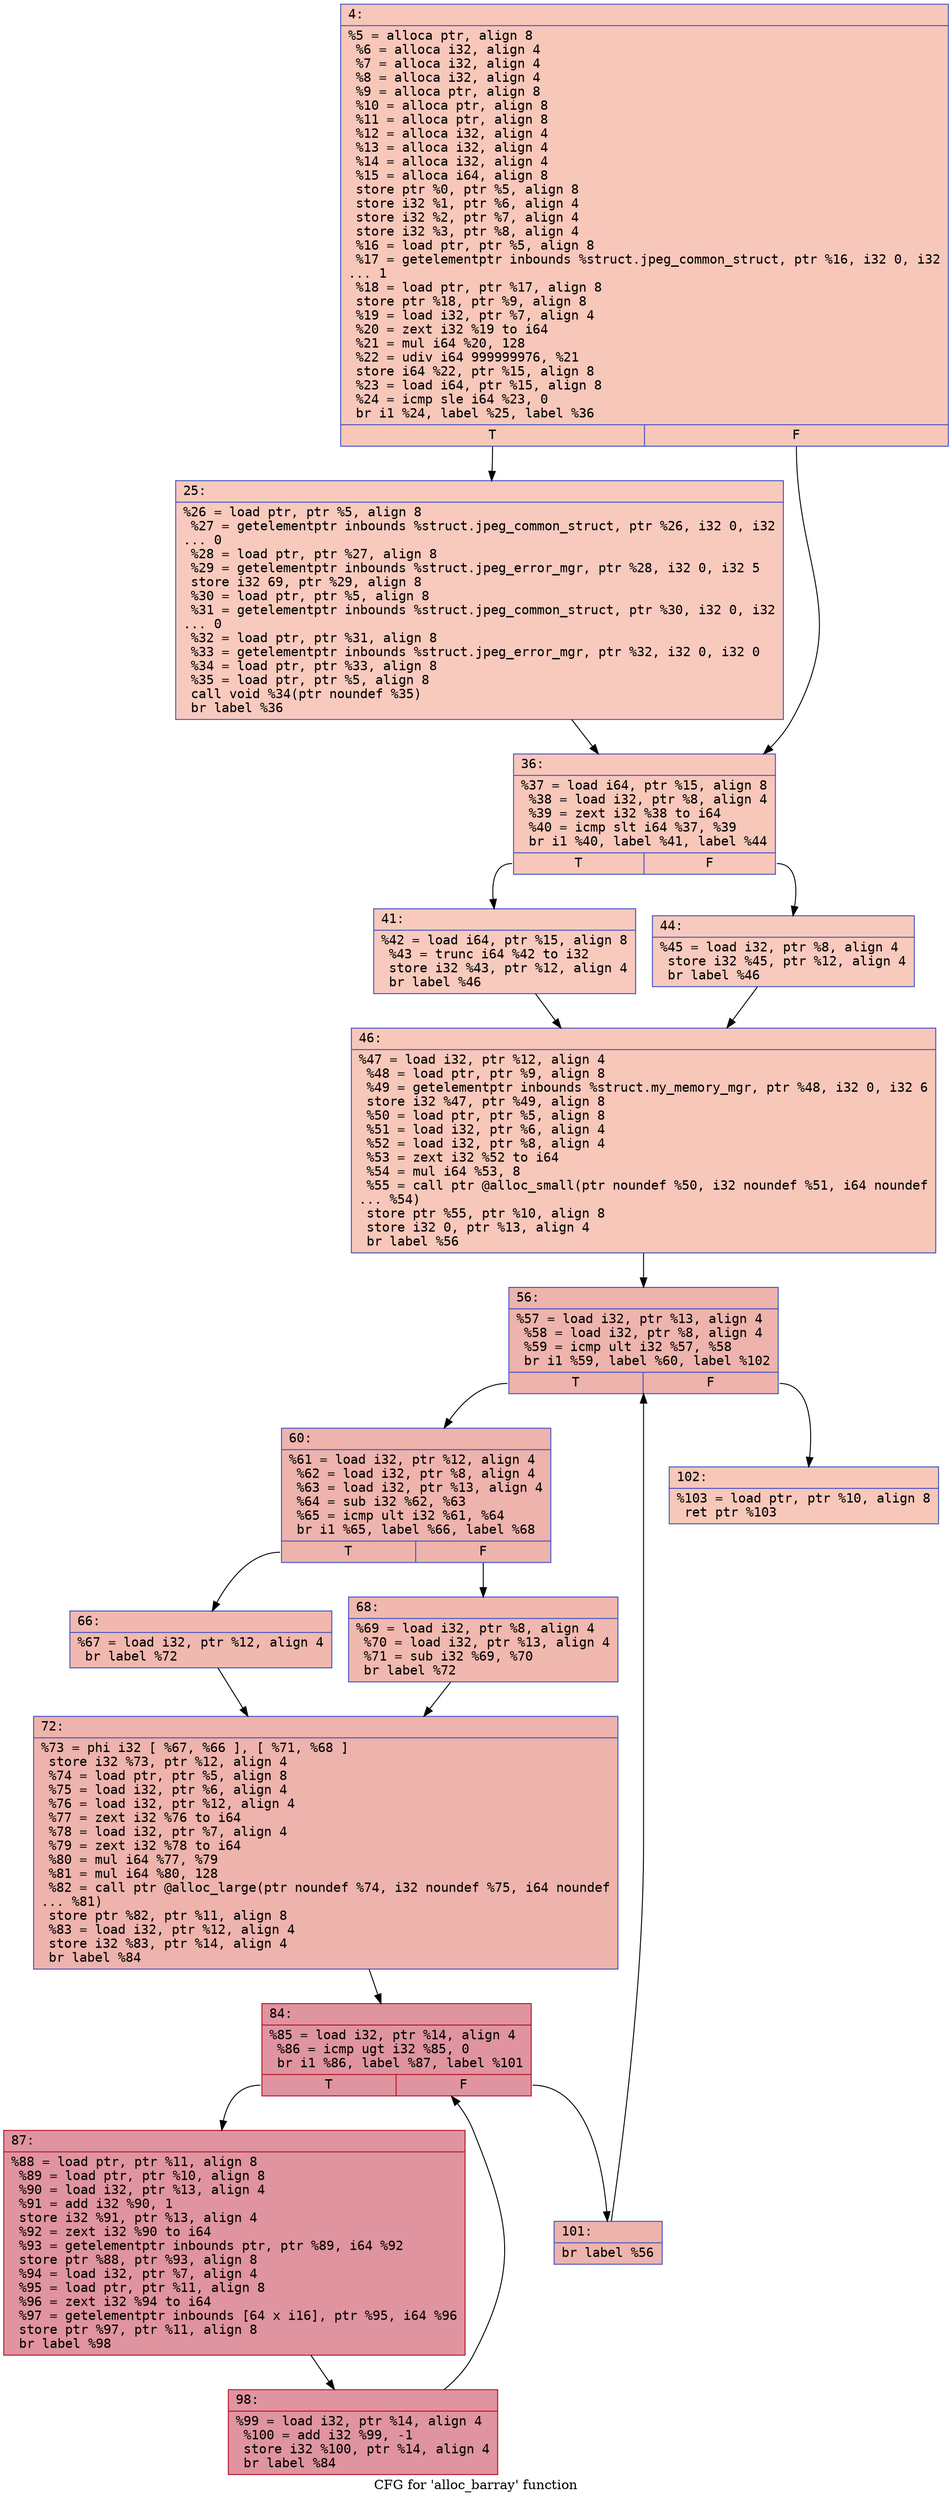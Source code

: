 digraph "CFG for 'alloc_barray' function" {
	label="CFG for 'alloc_barray' function";

	Node0x6000039b7750 [shape=record,color="#3d50c3ff", style=filled, fillcolor="#ec7f6370" fontname="Courier",label="{4:\l|  %5 = alloca ptr, align 8\l  %6 = alloca i32, align 4\l  %7 = alloca i32, align 4\l  %8 = alloca i32, align 4\l  %9 = alloca ptr, align 8\l  %10 = alloca ptr, align 8\l  %11 = alloca ptr, align 8\l  %12 = alloca i32, align 4\l  %13 = alloca i32, align 4\l  %14 = alloca i32, align 4\l  %15 = alloca i64, align 8\l  store ptr %0, ptr %5, align 8\l  store i32 %1, ptr %6, align 4\l  store i32 %2, ptr %7, align 4\l  store i32 %3, ptr %8, align 4\l  %16 = load ptr, ptr %5, align 8\l  %17 = getelementptr inbounds %struct.jpeg_common_struct, ptr %16, i32 0, i32\l... 1\l  %18 = load ptr, ptr %17, align 8\l  store ptr %18, ptr %9, align 8\l  %19 = load i32, ptr %7, align 4\l  %20 = zext i32 %19 to i64\l  %21 = mul i64 %20, 128\l  %22 = udiv i64 999999976, %21\l  store i64 %22, ptr %15, align 8\l  %23 = load i64, ptr %15, align 8\l  %24 = icmp sle i64 %23, 0\l  br i1 %24, label %25, label %36\l|{<s0>T|<s1>F}}"];
	Node0x6000039b7750:s0 -> Node0x6000039b77a0[tooltip="4 -> 25\nProbability 50.00%" ];
	Node0x6000039b7750:s1 -> Node0x6000039b77f0[tooltip="4 -> 36\nProbability 50.00%" ];
	Node0x6000039b77a0 [shape=record,color="#3d50c3ff", style=filled, fillcolor="#ef886b70" fontname="Courier",label="{25:\l|  %26 = load ptr, ptr %5, align 8\l  %27 = getelementptr inbounds %struct.jpeg_common_struct, ptr %26, i32 0, i32\l... 0\l  %28 = load ptr, ptr %27, align 8\l  %29 = getelementptr inbounds %struct.jpeg_error_mgr, ptr %28, i32 0, i32 5\l  store i32 69, ptr %29, align 8\l  %30 = load ptr, ptr %5, align 8\l  %31 = getelementptr inbounds %struct.jpeg_common_struct, ptr %30, i32 0, i32\l... 0\l  %32 = load ptr, ptr %31, align 8\l  %33 = getelementptr inbounds %struct.jpeg_error_mgr, ptr %32, i32 0, i32 0\l  %34 = load ptr, ptr %33, align 8\l  %35 = load ptr, ptr %5, align 8\l  call void %34(ptr noundef %35)\l  br label %36\l}"];
	Node0x6000039b77a0 -> Node0x6000039b77f0[tooltip="25 -> 36\nProbability 100.00%" ];
	Node0x6000039b77f0 [shape=record,color="#3d50c3ff", style=filled, fillcolor="#ec7f6370" fontname="Courier",label="{36:\l|  %37 = load i64, ptr %15, align 8\l  %38 = load i32, ptr %8, align 4\l  %39 = zext i32 %38 to i64\l  %40 = icmp slt i64 %37, %39\l  br i1 %40, label %41, label %44\l|{<s0>T|<s1>F}}"];
	Node0x6000039b77f0:s0 -> Node0x6000039b7840[tooltip="36 -> 41\nProbability 50.00%" ];
	Node0x6000039b77f0:s1 -> Node0x6000039b7890[tooltip="36 -> 44\nProbability 50.00%" ];
	Node0x6000039b7840 [shape=record,color="#3d50c3ff", style=filled, fillcolor="#ef886b70" fontname="Courier",label="{41:\l|  %42 = load i64, ptr %15, align 8\l  %43 = trunc i64 %42 to i32\l  store i32 %43, ptr %12, align 4\l  br label %46\l}"];
	Node0x6000039b7840 -> Node0x6000039b78e0[tooltip="41 -> 46\nProbability 100.00%" ];
	Node0x6000039b7890 [shape=record,color="#3d50c3ff", style=filled, fillcolor="#ef886b70" fontname="Courier",label="{44:\l|  %45 = load i32, ptr %8, align 4\l  store i32 %45, ptr %12, align 4\l  br label %46\l}"];
	Node0x6000039b7890 -> Node0x6000039b78e0[tooltip="44 -> 46\nProbability 100.00%" ];
	Node0x6000039b78e0 [shape=record,color="#3d50c3ff", style=filled, fillcolor="#ec7f6370" fontname="Courier",label="{46:\l|  %47 = load i32, ptr %12, align 4\l  %48 = load ptr, ptr %9, align 8\l  %49 = getelementptr inbounds %struct.my_memory_mgr, ptr %48, i32 0, i32 6\l  store i32 %47, ptr %49, align 8\l  %50 = load ptr, ptr %5, align 8\l  %51 = load i32, ptr %6, align 4\l  %52 = load i32, ptr %8, align 4\l  %53 = zext i32 %52 to i64\l  %54 = mul i64 %53, 8\l  %55 = call ptr @alloc_small(ptr noundef %50, i32 noundef %51, i64 noundef\l... %54)\l  store ptr %55, ptr %10, align 8\l  store i32 0, ptr %13, align 4\l  br label %56\l}"];
	Node0x6000039b78e0 -> Node0x6000039b7930[tooltip="46 -> 56\nProbability 100.00%" ];
	Node0x6000039b7930 [shape=record,color="#3d50c3ff", style=filled, fillcolor="#d6524470" fontname="Courier",label="{56:\l|  %57 = load i32, ptr %13, align 4\l  %58 = load i32, ptr %8, align 4\l  %59 = icmp ult i32 %57, %58\l  br i1 %59, label %60, label %102\l|{<s0>T|<s1>F}}"];
	Node0x6000039b7930:s0 -> Node0x6000039b7980[tooltip="56 -> 60\nProbability 96.88%" ];
	Node0x6000039b7930:s1 -> Node0x6000039b7c00[tooltip="56 -> 102\nProbability 3.12%" ];
	Node0x6000039b7980 [shape=record,color="#3d50c3ff", style=filled, fillcolor="#d6524470" fontname="Courier",label="{60:\l|  %61 = load i32, ptr %12, align 4\l  %62 = load i32, ptr %8, align 4\l  %63 = load i32, ptr %13, align 4\l  %64 = sub i32 %62, %63\l  %65 = icmp ult i32 %61, %64\l  br i1 %65, label %66, label %68\l|{<s0>T|<s1>F}}"];
	Node0x6000039b7980:s0 -> Node0x6000039b79d0[tooltip="60 -> 66\nProbability 50.00%" ];
	Node0x6000039b7980:s1 -> Node0x6000039b7a20[tooltip="60 -> 68\nProbability 50.00%" ];
	Node0x6000039b79d0 [shape=record,color="#3d50c3ff", style=filled, fillcolor="#dc5d4a70" fontname="Courier",label="{66:\l|  %67 = load i32, ptr %12, align 4\l  br label %72\l}"];
	Node0x6000039b79d0 -> Node0x6000039b7a70[tooltip="66 -> 72\nProbability 100.00%" ];
	Node0x6000039b7a20 [shape=record,color="#3d50c3ff", style=filled, fillcolor="#dc5d4a70" fontname="Courier",label="{68:\l|  %69 = load i32, ptr %8, align 4\l  %70 = load i32, ptr %13, align 4\l  %71 = sub i32 %69, %70\l  br label %72\l}"];
	Node0x6000039b7a20 -> Node0x6000039b7a70[tooltip="68 -> 72\nProbability 100.00%" ];
	Node0x6000039b7a70 [shape=record,color="#3d50c3ff", style=filled, fillcolor="#d6524470" fontname="Courier",label="{72:\l|  %73 = phi i32 [ %67, %66 ], [ %71, %68 ]\l  store i32 %73, ptr %12, align 4\l  %74 = load ptr, ptr %5, align 8\l  %75 = load i32, ptr %6, align 4\l  %76 = load i32, ptr %12, align 4\l  %77 = zext i32 %76 to i64\l  %78 = load i32, ptr %7, align 4\l  %79 = zext i32 %78 to i64\l  %80 = mul i64 %77, %79\l  %81 = mul i64 %80, 128\l  %82 = call ptr @alloc_large(ptr noundef %74, i32 noundef %75, i64 noundef\l... %81)\l  store ptr %82, ptr %11, align 8\l  %83 = load i32, ptr %12, align 4\l  store i32 %83, ptr %14, align 4\l  br label %84\l}"];
	Node0x6000039b7a70 -> Node0x6000039b7ac0[tooltip="72 -> 84\nProbability 100.00%" ];
	Node0x6000039b7ac0 [shape=record,color="#b70d28ff", style=filled, fillcolor="#b70d2870" fontname="Courier",label="{84:\l|  %85 = load i32, ptr %14, align 4\l  %86 = icmp ugt i32 %85, 0\l  br i1 %86, label %87, label %101\l|{<s0>T|<s1>F}}"];
	Node0x6000039b7ac0:s0 -> Node0x6000039b7b10[tooltip="84 -> 87\nProbability 96.88%" ];
	Node0x6000039b7ac0:s1 -> Node0x6000039b7bb0[tooltip="84 -> 101\nProbability 3.12%" ];
	Node0x6000039b7b10 [shape=record,color="#b70d28ff", style=filled, fillcolor="#b70d2870" fontname="Courier",label="{87:\l|  %88 = load ptr, ptr %11, align 8\l  %89 = load ptr, ptr %10, align 8\l  %90 = load i32, ptr %13, align 4\l  %91 = add i32 %90, 1\l  store i32 %91, ptr %13, align 4\l  %92 = zext i32 %90 to i64\l  %93 = getelementptr inbounds ptr, ptr %89, i64 %92\l  store ptr %88, ptr %93, align 8\l  %94 = load i32, ptr %7, align 4\l  %95 = load ptr, ptr %11, align 8\l  %96 = zext i32 %94 to i64\l  %97 = getelementptr inbounds [64 x i16], ptr %95, i64 %96\l  store ptr %97, ptr %11, align 8\l  br label %98\l}"];
	Node0x6000039b7b10 -> Node0x6000039b7b60[tooltip="87 -> 98\nProbability 100.00%" ];
	Node0x6000039b7b60 [shape=record,color="#b70d28ff", style=filled, fillcolor="#b70d2870" fontname="Courier",label="{98:\l|  %99 = load i32, ptr %14, align 4\l  %100 = add i32 %99, -1\l  store i32 %100, ptr %14, align 4\l  br label %84\l}"];
	Node0x6000039b7b60 -> Node0x6000039b7ac0[tooltip="98 -> 84\nProbability 100.00%" ];
	Node0x6000039b7bb0 [shape=record,color="#3d50c3ff", style=filled, fillcolor="#d6524470" fontname="Courier",label="{101:\l|  br label %56\l}"];
	Node0x6000039b7bb0 -> Node0x6000039b7930[tooltip="101 -> 56\nProbability 100.00%" ];
	Node0x6000039b7c00 [shape=record,color="#3d50c3ff", style=filled, fillcolor="#ec7f6370" fontname="Courier",label="{102:\l|  %103 = load ptr, ptr %10, align 8\l  ret ptr %103\l}"];
}
